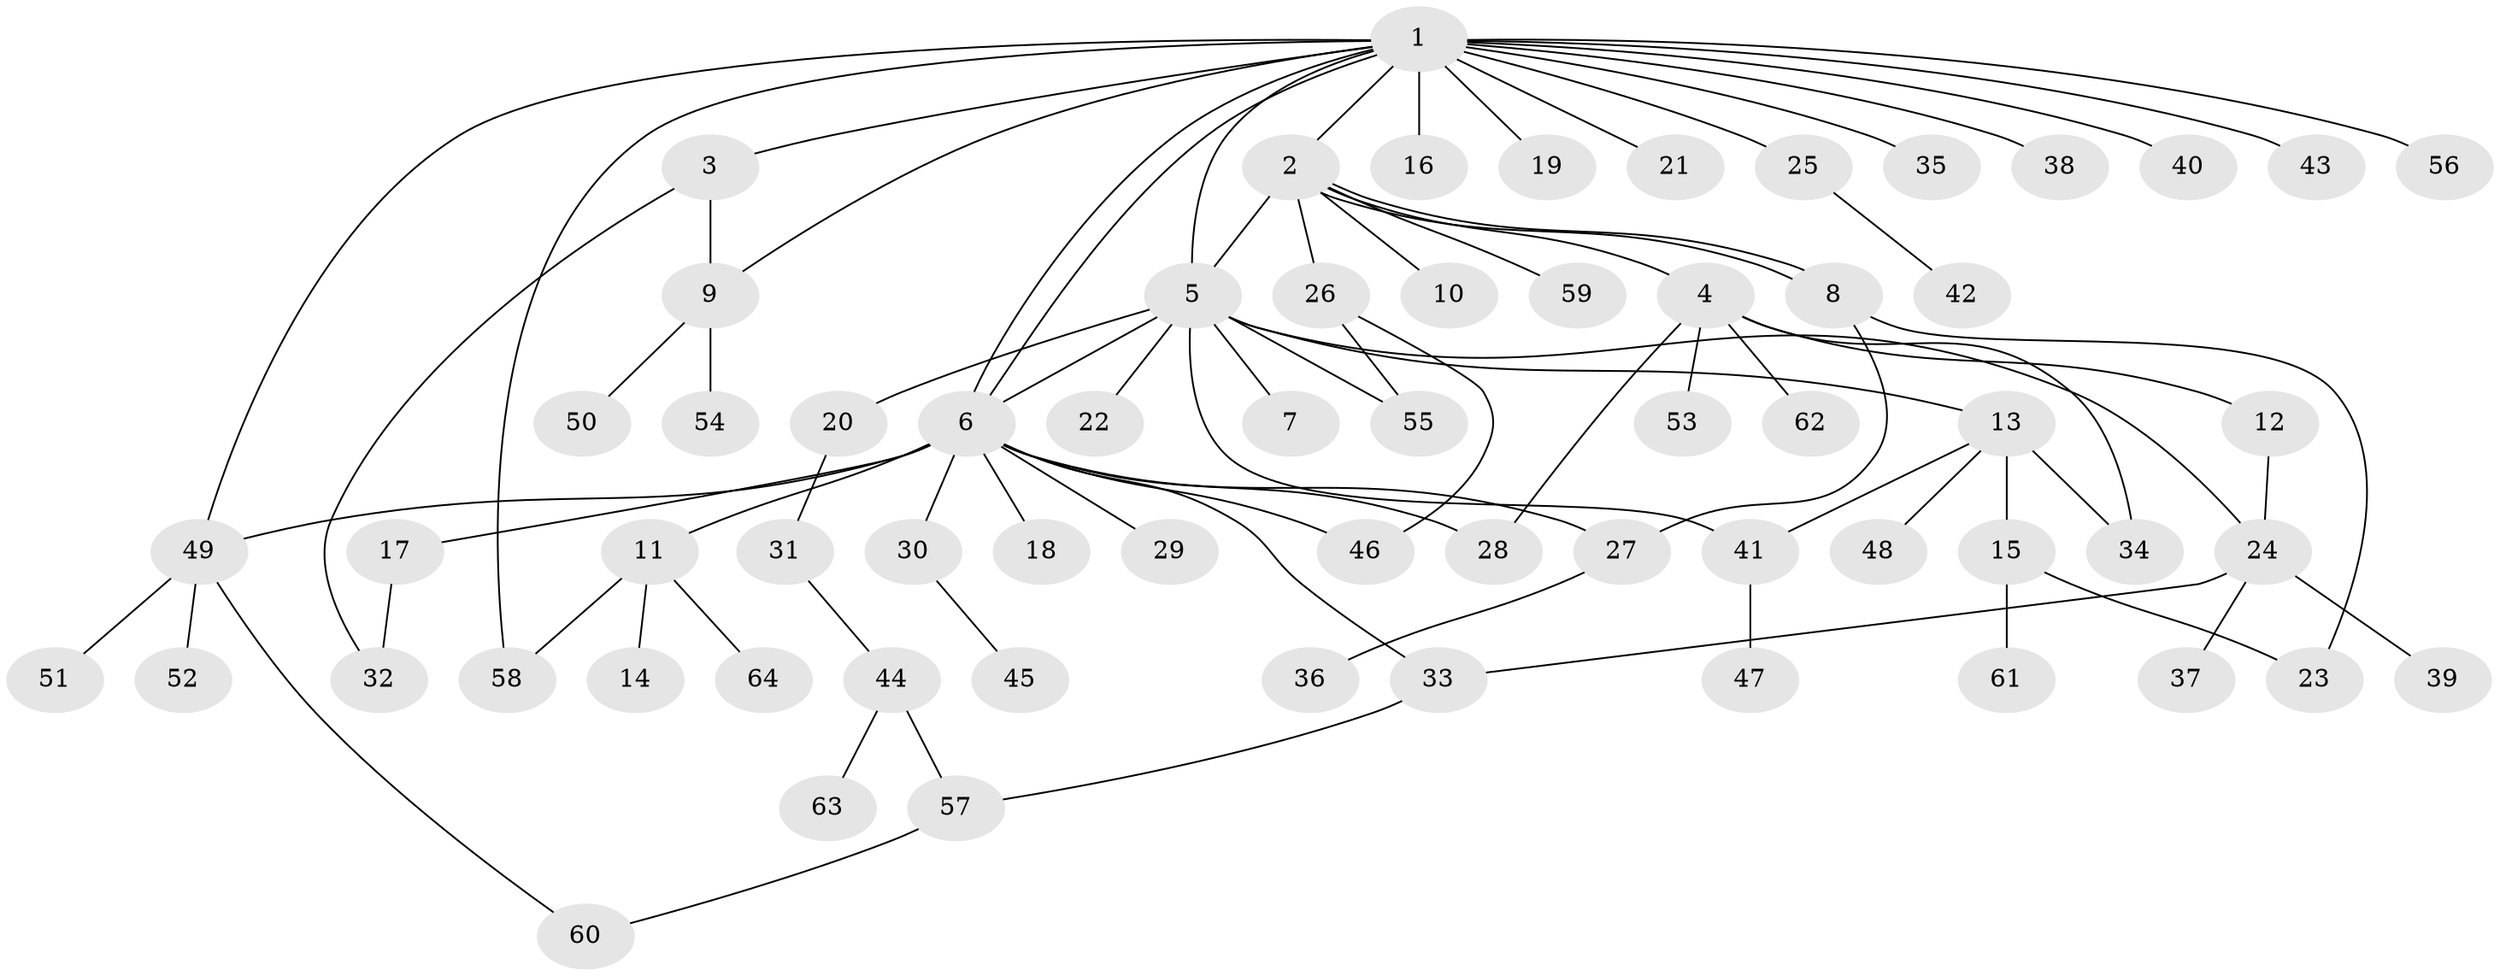 // coarse degree distribution, {1: 0.84, 2: 0.04, 11: 0.04, 3: 0.04, 15: 0.04}
// Generated by graph-tools (version 1.1) at 2025/51/03/04/25 21:51:35]
// undirected, 64 vertices, 82 edges
graph export_dot {
graph [start="1"]
  node [color=gray90,style=filled];
  1;
  2;
  3;
  4;
  5;
  6;
  7;
  8;
  9;
  10;
  11;
  12;
  13;
  14;
  15;
  16;
  17;
  18;
  19;
  20;
  21;
  22;
  23;
  24;
  25;
  26;
  27;
  28;
  29;
  30;
  31;
  32;
  33;
  34;
  35;
  36;
  37;
  38;
  39;
  40;
  41;
  42;
  43;
  44;
  45;
  46;
  47;
  48;
  49;
  50;
  51;
  52;
  53;
  54;
  55;
  56;
  57;
  58;
  59;
  60;
  61;
  62;
  63;
  64;
  1 -- 2;
  1 -- 3;
  1 -- 5;
  1 -- 6;
  1 -- 6;
  1 -- 9;
  1 -- 16;
  1 -- 19;
  1 -- 21;
  1 -- 25;
  1 -- 35;
  1 -- 38;
  1 -- 40;
  1 -- 43;
  1 -- 49;
  1 -- 56;
  1 -- 58;
  2 -- 4;
  2 -- 5;
  2 -- 8;
  2 -- 8;
  2 -- 10;
  2 -- 26;
  2 -- 59;
  3 -- 9;
  3 -- 32;
  4 -- 12;
  4 -- 28;
  4 -- 34;
  4 -- 53;
  4 -- 62;
  5 -- 6;
  5 -- 7;
  5 -- 13;
  5 -- 20;
  5 -- 22;
  5 -- 24;
  5 -- 41;
  5 -- 55;
  6 -- 11;
  6 -- 17;
  6 -- 18;
  6 -- 27;
  6 -- 28;
  6 -- 29;
  6 -- 30;
  6 -- 33;
  6 -- 46;
  6 -- 49;
  8 -- 23;
  8 -- 27;
  9 -- 50;
  9 -- 54;
  11 -- 14;
  11 -- 58;
  11 -- 64;
  12 -- 24;
  13 -- 15;
  13 -- 34;
  13 -- 41;
  13 -- 48;
  15 -- 23;
  15 -- 61;
  17 -- 32;
  20 -- 31;
  24 -- 33;
  24 -- 37;
  24 -- 39;
  25 -- 42;
  26 -- 46;
  26 -- 55;
  27 -- 36;
  30 -- 45;
  31 -- 44;
  33 -- 57;
  41 -- 47;
  44 -- 57;
  44 -- 63;
  49 -- 51;
  49 -- 52;
  49 -- 60;
  57 -- 60;
}

